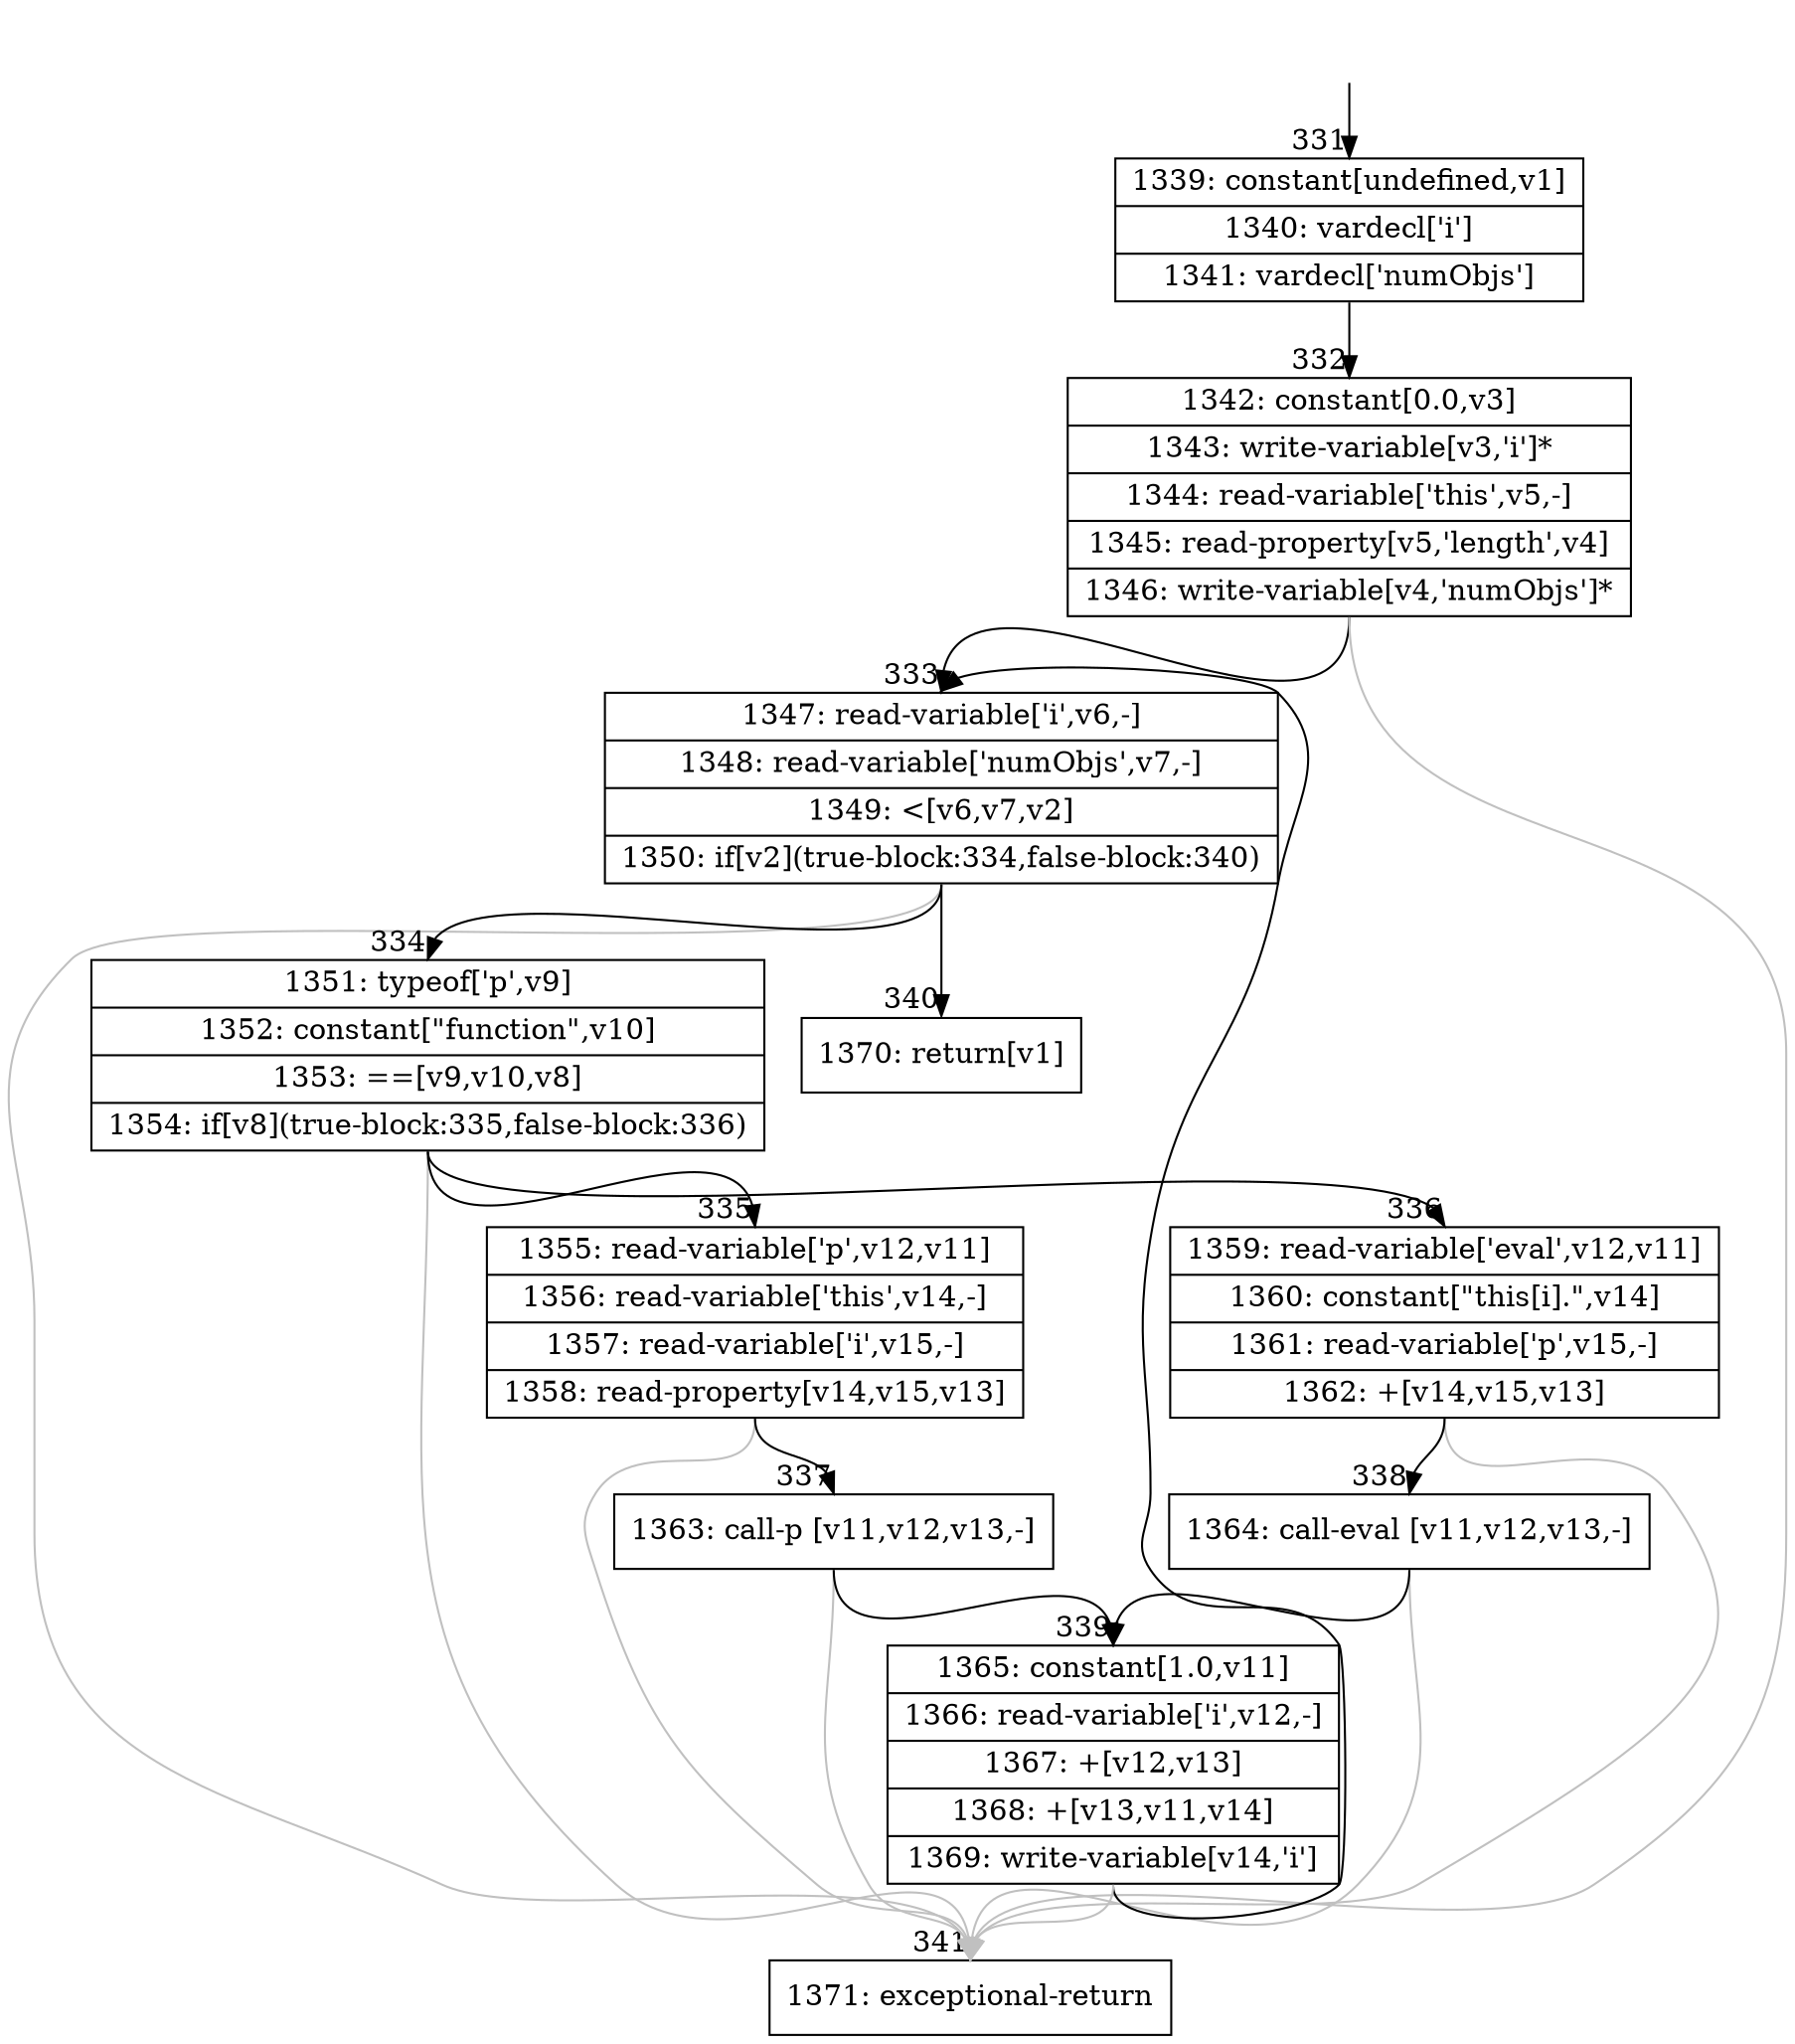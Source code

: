 digraph {
rankdir="TD"
BB_entry9[shape=none,label=""];
BB_entry9 -> BB331 [tailport=s, headport=n, headlabel="    331"]
BB331 [shape=record label="{1339: constant[undefined,v1]|1340: vardecl['i']|1341: vardecl['numObjs']}" ] 
BB331 -> BB332 [tailport=s, headport=n, headlabel="      332"]
BB332 [shape=record label="{1342: constant[0.0,v3]|1343: write-variable[v3,'i']*|1344: read-variable['this',v5,-]|1345: read-property[v5,'length',v4]|1346: write-variable[v4,'numObjs']*}" ] 
BB332 -> BB333 [tailport=s, headport=n, headlabel="      333"]
BB332 -> BB341 [tailport=s, headport=n, color=gray, headlabel="      341"]
BB333 [shape=record label="{1347: read-variable['i',v6,-]|1348: read-variable['numObjs',v7,-]|1349: \<[v6,v7,v2]|1350: if[v2](true-block:334,false-block:340)}" ] 
BB333 -> BB334 [tailport=s, headport=n, headlabel="      334"]
BB333 -> BB340 [tailport=s, headport=n, headlabel="      340"]
BB333 -> BB341 [tailport=s, headport=n, color=gray]
BB334 [shape=record label="{1351: typeof['p',v9]|1352: constant[\"function\",v10]|1353: ==[v9,v10,v8]|1354: if[v8](true-block:335,false-block:336)}" ] 
BB334 -> BB335 [tailport=s, headport=n, headlabel="      335"]
BB334 -> BB336 [tailport=s, headport=n, headlabel="      336"]
BB334 -> BB341 [tailport=s, headport=n, color=gray]
BB335 [shape=record label="{1355: read-variable['p',v12,v11]|1356: read-variable['this',v14,-]|1357: read-variable['i',v15,-]|1358: read-property[v14,v15,v13]}" ] 
BB335 -> BB337 [tailport=s, headport=n, headlabel="      337"]
BB335 -> BB341 [tailport=s, headport=n, color=gray]
BB336 [shape=record label="{1359: read-variable['eval',v12,v11]|1360: constant[\"this[i].\",v14]|1361: read-variable['p',v15,-]|1362: +[v14,v15,v13]}" ] 
BB336 -> BB338 [tailport=s, headport=n, headlabel="      338"]
BB336 -> BB341 [tailport=s, headport=n, color=gray]
BB337 [shape=record label="{1363: call-p [v11,v12,v13,-]}" ] 
BB337 -> BB339 [tailport=s, headport=n, headlabel="      339"]
BB337 -> BB341 [tailport=s, headport=n, color=gray]
BB338 [shape=record label="{1364: call-eval [v11,v12,v13,-]}" ] 
BB338 -> BB339 [tailport=s, headport=n]
BB338 -> BB341 [tailport=s, headport=n, color=gray]
BB339 [shape=record label="{1365: constant[1.0,v11]|1366: read-variable['i',v12,-]|1367: +[v12,v13]|1368: +[v13,v11,v14]|1369: write-variable[v14,'i']}" ] 
BB339 -> BB333 [tailport=s, headport=n]
BB339 -> BB341 [tailport=s, headport=n, color=gray]
BB340 [shape=record label="{1370: return[v1]}" ] 
BB341 [shape=record label="{1371: exceptional-return}" ] 
//#$~ 290
}
